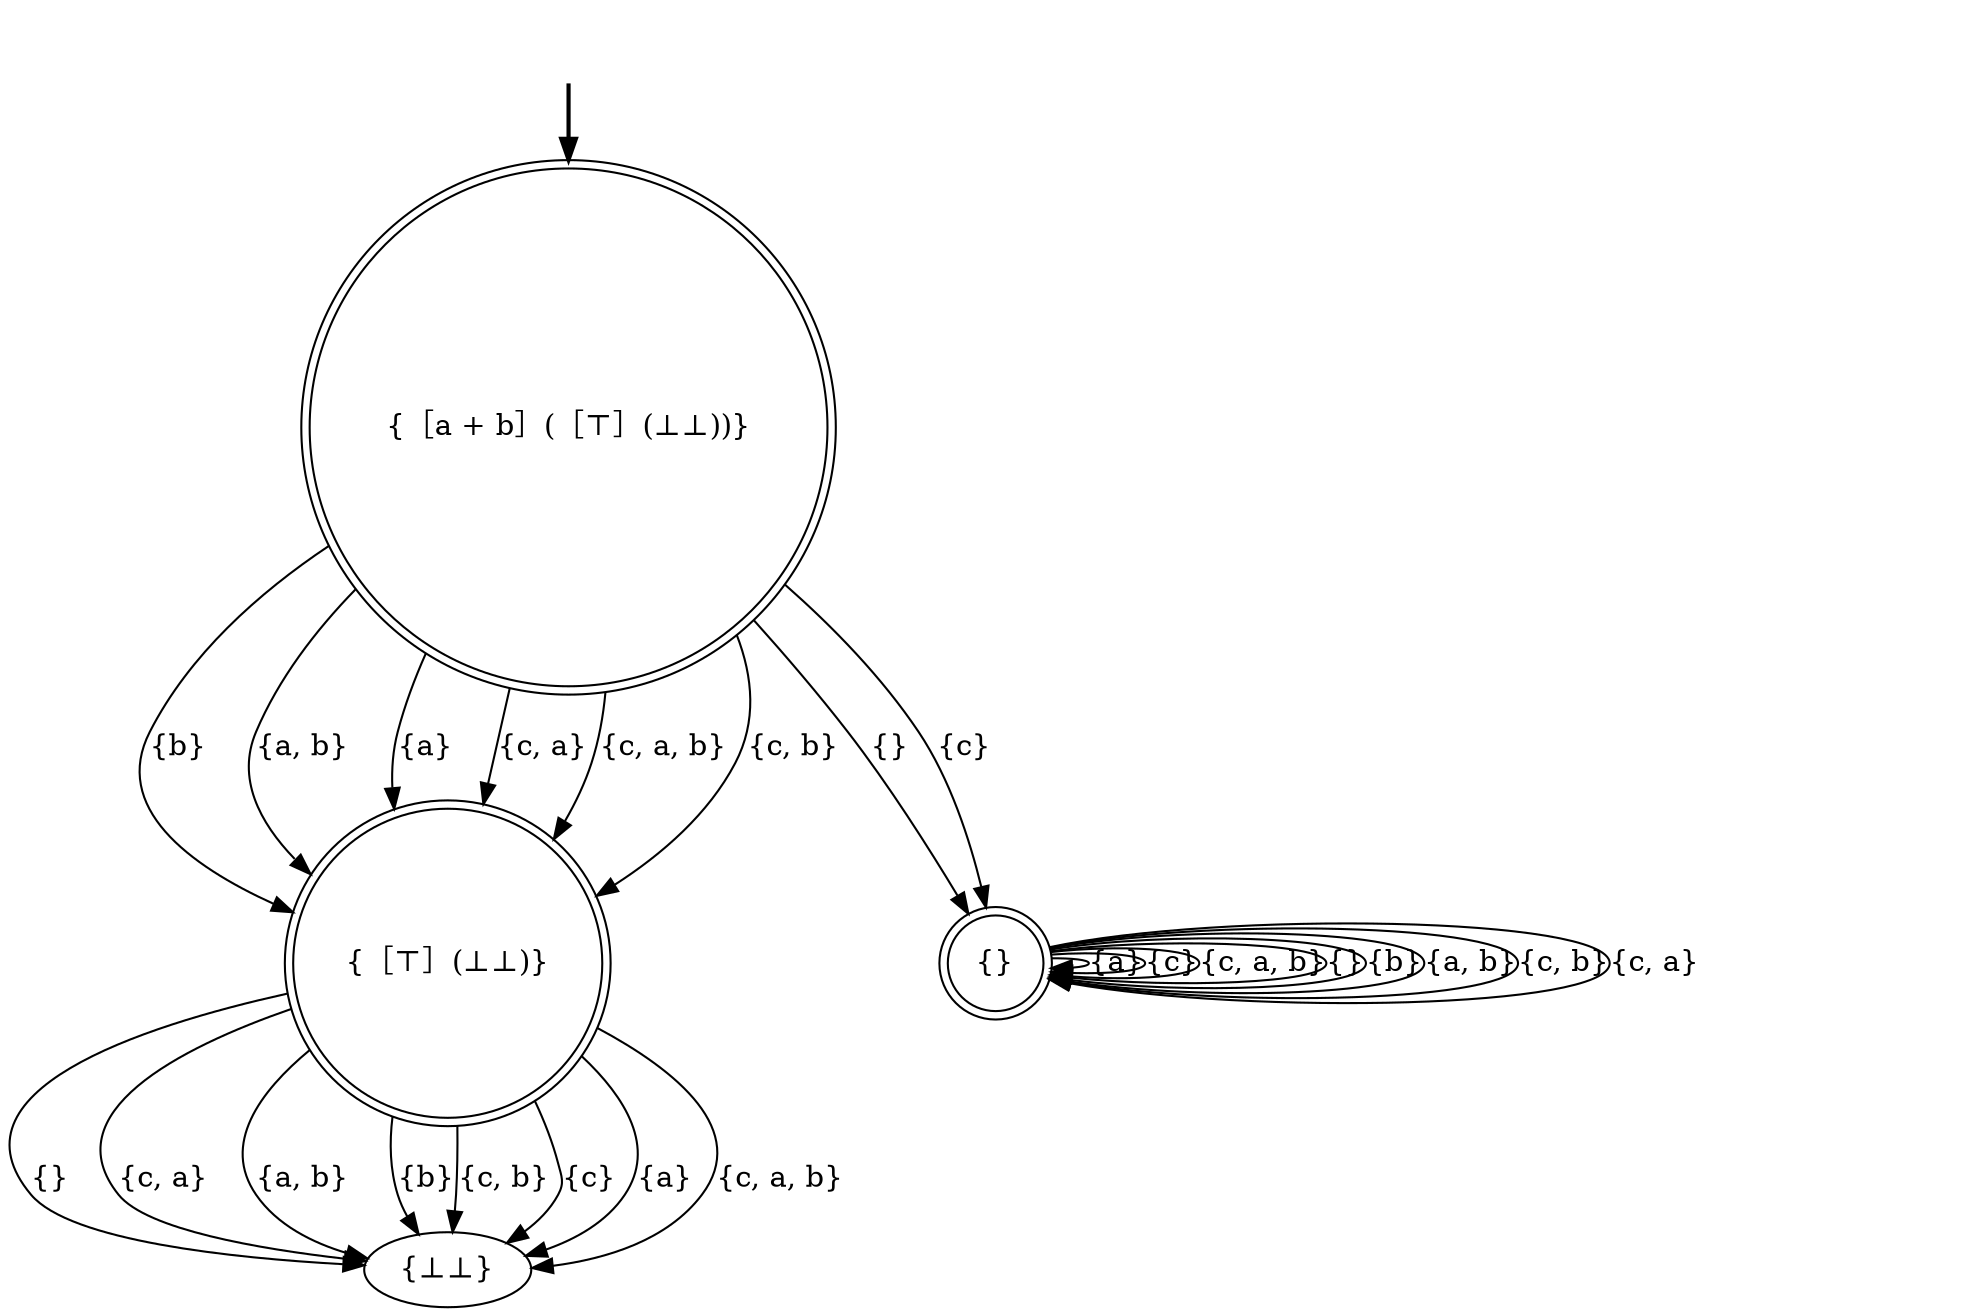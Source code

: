 digraph {
	fake0 [style=invisible]
	"{［⊤］(⊥⊥)}" [shape=doublecircle]
	"{［a + b］(［⊤］(⊥⊥))}" [root=true shape=doublecircle]
	"{⊥⊥}"
	"{}" [shape=doublecircle]
	fake0 -> "{［a + b］(［⊤］(⊥⊥))}" [style=bold]
	"{［a + b］(［⊤］(⊥⊥))}" -> "{}" [label="{}"]
	"{}" -> "{}" [label="{a}"]
	"{}" -> "{}" [label="{c}"]
	"{［⊤］(⊥⊥)}" -> "{⊥⊥}" [label="{}"]
	"{}" -> "{}" [label="{c, a, b}"]
	"{}" -> "{}" [label="{}"]
	"{}" -> "{}" [label="{b}"]
	"{［⊤］(⊥⊥)}" -> "{⊥⊥}" [label="{c, a}"]
	"{［⊤］(⊥⊥)}" -> "{⊥⊥}" [label="{a, b}"]
	"{［⊤］(⊥⊥)}" -> "{⊥⊥}" [label="{b}"]
	"{［a + b］(［⊤］(⊥⊥))}" -> "{［⊤］(⊥⊥)}" [label="{b}"]
	"{［⊤］(⊥⊥)}" -> "{⊥⊥}" [label="{c, b}"]
	"{}" -> "{}" [label="{a, b}"]
	"{}" -> "{}" [label="{c, b}"]
	"{［a + b］(［⊤］(⊥⊥))}" -> "{［⊤］(⊥⊥)}" [label="{a, b}"]
	"{［a + b］(［⊤］(⊥⊥))}" -> "{［⊤］(⊥⊥)}" [label="{a}"]
	"{}" -> "{}" [label="{c, a}"]
	"{［a + b］(［⊤］(⊥⊥))}" -> "{［⊤］(⊥⊥)}" [label="{c, a}"]
	"{［a + b］(［⊤］(⊥⊥))}" -> "{}" [label="{c}"]
	"{［⊤］(⊥⊥)}" -> "{⊥⊥}" [label="{c}"]
	"{［⊤］(⊥⊥)}" -> "{⊥⊥}" [label="{a}"]
	"{［⊤］(⊥⊥)}" -> "{⊥⊥}" [label="{c, a, b}"]
	"{［a + b］(［⊤］(⊥⊥))}" -> "{［⊤］(⊥⊥)}" [label="{c, a, b}"]
	"{［a + b］(［⊤］(⊥⊥))}" -> "{［⊤］(⊥⊥)}" [label="{c, b}"]
}
